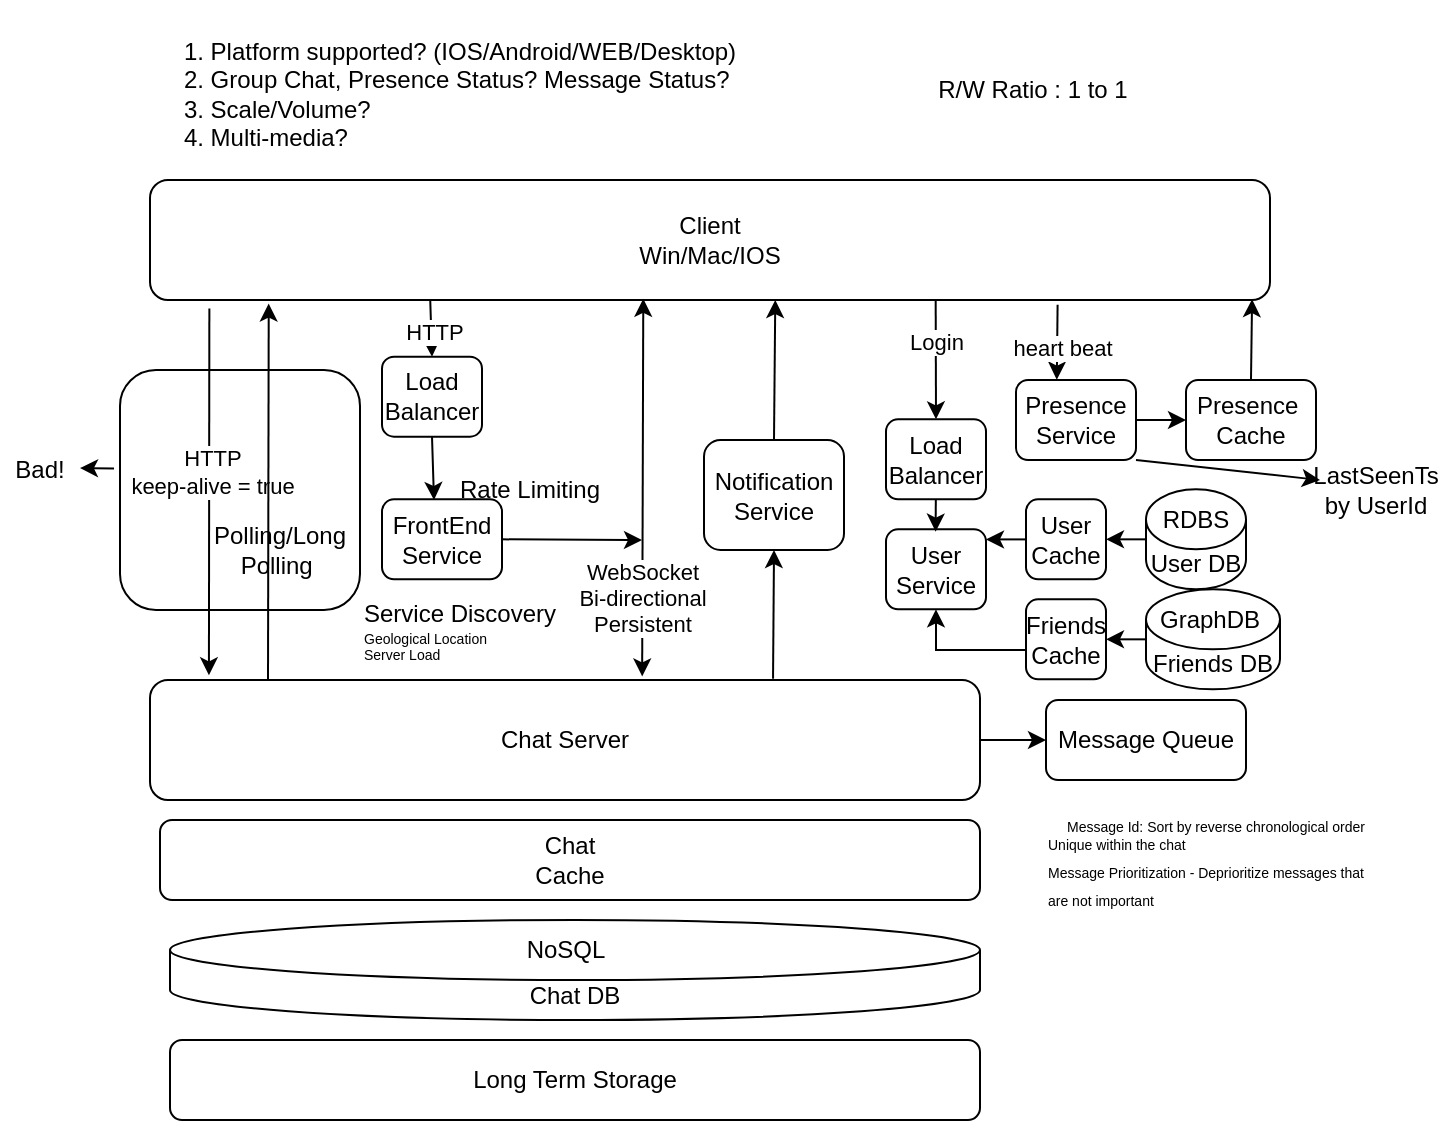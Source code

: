 <mxfile version="21.6.5" type="github">
  <diagram name="Page-1" id="x75RozoV3CZuHT7u76bP">
    <mxGraphModel dx="1295" dy="478" grid="1" gridSize="10" guides="1" tooltips="1" connect="1" arrows="1" fold="1" page="1" pageScale="1" pageWidth="850" pageHeight="1100" math="0" shadow="0">
      <root>
        <mxCell id="0" />
        <mxCell id="1" parent="0" />
        <mxCell id="XsTprEz2VQx7mzp5gVJZ-25" value="" style="rounded=1;whiteSpace=wrap;html=1;" parent="1" vertex="1">
          <mxGeometry x="130" y="235" width="120" height="120" as="geometry" />
        </mxCell>
        <mxCell id="XsTprEz2VQx7mzp5gVJZ-2" value="Client&lt;br&gt;Win/Mac/IOS" style="rounded=1;whiteSpace=wrap;html=1;" parent="1" vertex="1">
          <mxGeometry x="145" y="140" width="560" height="60" as="geometry" />
        </mxCell>
        <mxCell id="XsTprEz2VQx7mzp5gVJZ-4" value="Chat Server" style="rounded=1;whiteSpace=wrap;html=1;" parent="1" vertex="1">
          <mxGeometry x="145" y="390" width="415" height="60" as="geometry" />
        </mxCell>
        <mxCell id="XsTprEz2VQx7mzp5gVJZ-5" value="" style="endArrow=classic;html=1;rounded=0;exitX=0.053;exitY=1.07;exitDx=0;exitDy=0;exitPerimeter=0;entryX=0.071;entryY=-0.039;entryDx=0;entryDy=0;entryPerimeter=0;" parent="1" source="XsTprEz2VQx7mzp5gVJZ-2" target="XsTprEz2VQx7mzp5gVJZ-4" edge="1">
          <mxGeometry width="50" height="50" relative="1" as="geometry">
            <mxPoint x="360" y="310" as="sourcePoint" />
            <mxPoint x="410" y="260" as="targetPoint" />
          </mxGeometry>
        </mxCell>
        <mxCell id="XsTprEz2VQx7mzp5gVJZ-6" value="HTTP&lt;br&gt;keep-alive = true" style="edgeLabel;html=1;align=center;verticalAlign=middle;resizable=0;points=[];" parent="XsTprEz2VQx7mzp5gVJZ-5" vertex="1" connectable="0">
          <mxGeometry x="-0.105" y="1" relative="1" as="geometry">
            <mxPoint as="offset" />
          </mxGeometry>
        </mxCell>
        <mxCell id="XsTprEz2VQx7mzp5gVJZ-7" value="" style="endArrow=classic;html=1;rounded=0;entryX=0.206;entryY=1.03;entryDx=0;entryDy=0;entryPerimeter=0;" parent="1" edge="1">
          <mxGeometry width="50" height="50" relative="1" as="geometry">
            <mxPoint x="204" y="390" as="sourcePoint" />
            <mxPoint x="204.36" y="201.8" as="targetPoint" />
          </mxGeometry>
        </mxCell>
        <mxCell id="XsTprEz2VQx7mzp5gVJZ-10" value="Polling/Long Polling&amp;nbsp;" style="text;html=1;strokeColor=none;fillColor=none;align=center;verticalAlign=middle;whiteSpace=wrap;rounded=0;" parent="1" vertex="1">
          <mxGeometry x="180" y="309.67" width="60" height="30" as="geometry" />
        </mxCell>
        <mxCell id="XsTprEz2VQx7mzp5gVJZ-11" value="" style="endArrow=classic;startArrow=classic;html=1;rounded=0;entryX=0.569;entryY=0.99;entryDx=0;entryDy=0;entryPerimeter=0;exitX=0.568;exitY=-0.03;exitDx=0;exitDy=0;exitPerimeter=0;" parent="1" edge="1">
          <mxGeometry width="50" height="50" relative="1" as="geometry">
            <mxPoint x="391.08" y="388.2" as="sourcePoint" />
            <mxPoint x="391.64" y="199.4" as="targetPoint" />
          </mxGeometry>
        </mxCell>
        <mxCell id="XsTprEz2VQx7mzp5gVJZ-12" value="WebSocket&lt;br&gt;Bi-directional&lt;br&gt;Persistent" style="edgeLabel;html=1;align=center;verticalAlign=middle;resizable=0;points=[];" parent="XsTprEz2VQx7mzp5gVJZ-11" vertex="1" connectable="0">
          <mxGeometry x="-0.016" y="1" relative="1" as="geometry">
            <mxPoint y="54" as="offset" />
          </mxGeometry>
        </mxCell>
        <mxCell id="XsTprEz2VQx7mzp5gVJZ-14" value="Chat DB" style="shape=cylinder3;whiteSpace=wrap;html=1;boundedLbl=1;backgroundOutline=1;size=15;" parent="1" vertex="1">
          <mxGeometry x="155" y="510" width="405" height="50" as="geometry" />
        </mxCell>
        <mxCell id="XsTprEz2VQx7mzp5gVJZ-16" value="Chat&lt;br&gt;Cache" style="rounded=1;whiteSpace=wrap;html=1;" parent="1" vertex="1">
          <mxGeometry x="150" y="460" width="410" height="40" as="geometry" />
        </mxCell>
        <mxCell id="XsTprEz2VQx7mzp5gVJZ-17" value="User Service" style="rounded=1;whiteSpace=wrap;html=1;" parent="1" vertex="1">
          <mxGeometry x="513" y="314.67" width="50" height="40" as="geometry" />
        </mxCell>
        <mxCell id="XsTprEz2VQx7mzp5gVJZ-20" value="Load Balancer" style="rounded=1;whiteSpace=wrap;html=1;" parent="1" vertex="1">
          <mxGeometry x="513" y="259.67" width="50" height="40" as="geometry" />
        </mxCell>
        <mxCell id="XsTprEz2VQx7mzp5gVJZ-22" value="" style="endArrow=classic;html=1;rounded=0;entryX=0.5;entryY=0;entryDx=0;entryDy=0;exitX=0.964;exitY=1.011;exitDx=0;exitDy=0;exitPerimeter=0;" parent="1" target="XsTprEz2VQx7mzp5gVJZ-20" edge="1">
          <mxGeometry width="50" height="50" relative="1" as="geometry">
            <mxPoint x="537.84" y="200.33" as="sourcePoint" />
            <mxPoint x="693" y="199.67" as="targetPoint" />
          </mxGeometry>
        </mxCell>
        <mxCell id="XsTprEz2VQx7mzp5gVJZ-69" value="Login" style="edgeLabel;html=1;align=center;verticalAlign=middle;resizable=0;points=[];" parent="XsTprEz2VQx7mzp5gVJZ-22" vertex="1" connectable="0">
          <mxGeometry x="-0.315" relative="1" as="geometry">
            <mxPoint as="offset" />
          </mxGeometry>
        </mxCell>
        <mxCell id="XsTprEz2VQx7mzp5gVJZ-23" value="" style="endArrow=classic;html=1;rounded=0;entryX=0.496;entryY=0.029;entryDx=0;entryDy=0;exitX=0.964;exitY=1.011;exitDx=0;exitDy=0;exitPerimeter=0;entryPerimeter=0;" parent="1" target="XsTprEz2VQx7mzp5gVJZ-17" edge="1">
          <mxGeometry width="50" height="50" relative="1" as="geometry">
            <mxPoint x="537.92" y="299.67" as="sourcePoint" />
            <mxPoint x="537.92" y="318.67" as="targetPoint" />
          </mxGeometry>
        </mxCell>
        <mxCell id="XsTprEz2VQx7mzp5gVJZ-26" value="" style="endArrow=classic;html=1;rounded=0;exitX=-0.025;exitY=0.41;exitDx=0;exitDy=0;exitPerimeter=0;" parent="1" source="XsTprEz2VQx7mzp5gVJZ-25" edge="1">
          <mxGeometry width="50" height="50" relative="1" as="geometry">
            <mxPoint x="10" y="180" as="sourcePoint" />
            <mxPoint x="110" y="284" as="targetPoint" />
          </mxGeometry>
        </mxCell>
        <mxCell id="XsTprEz2VQx7mzp5gVJZ-27" value="Bad!" style="text;html=1;strokeColor=none;fillColor=none;align=center;verticalAlign=middle;whiteSpace=wrap;rounded=0;" parent="1" vertex="1">
          <mxGeometry x="70" y="270" width="40" height="30" as="geometry" />
        </mxCell>
        <mxCell id="XsTprEz2VQx7mzp5gVJZ-28" value="" style="endArrow=classic;html=1;rounded=0;exitX=0.427;exitY=1.028;exitDx=0;exitDy=0;exitPerimeter=0;entryX=0.5;entryY=0;entryDx=0;entryDy=0;" parent="1" target="XsTprEz2VQx7mzp5gVJZ-32" edge="1">
          <mxGeometry width="50" height="50" relative="1" as="geometry">
            <mxPoint x="285.12" y="200.0" as="sourcePoint" />
            <mxPoint x="289" y="258.32" as="targetPoint" />
          </mxGeometry>
        </mxCell>
        <mxCell id="XsTprEz2VQx7mzp5gVJZ-29" value="HTTP" style="edgeLabel;html=1;align=center;verticalAlign=middle;resizable=0;points=[];" parent="XsTprEz2VQx7mzp5gVJZ-28" vertex="1" connectable="0">
          <mxGeometry x="-0.107" y="-1" relative="1" as="geometry">
            <mxPoint x="2" y="3" as="offset" />
          </mxGeometry>
        </mxCell>
        <mxCell id="XsTprEz2VQx7mzp5gVJZ-30" value="" style="endArrow=classic;html=1;rounded=0;exitX=1;exitY=0.5;exitDx=0;exitDy=0;" parent="1" source="XsTprEz2VQx7mzp5gVJZ-55" edge="1">
          <mxGeometry width="50" height="50" relative="1" as="geometry">
            <mxPoint x="311" y="322" as="sourcePoint" />
            <mxPoint x="391" y="320" as="targetPoint" />
          </mxGeometry>
        </mxCell>
        <mxCell id="XsTprEz2VQx7mzp5gVJZ-32" value="Load Balancer" style="rounded=1;whiteSpace=wrap;html=1;" parent="1" vertex="1">
          <mxGeometry x="261" y="228.32" width="50" height="40" as="geometry" />
        </mxCell>
        <mxCell id="XsTprEz2VQx7mzp5gVJZ-33" value="" style="endArrow=classic;html=1;rounded=0;exitX=0.5;exitY=1;exitDx=0;exitDy=0;" parent="1" source="XsTprEz2VQx7mzp5gVJZ-32" edge="1">
          <mxGeometry width="50" height="50" relative="1" as="geometry">
            <mxPoint x="289.78" y="303.32" as="sourcePoint" />
            <mxPoint x="287" y="300" as="targetPoint" />
          </mxGeometry>
        </mxCell>
        <mxCell id="XsTprEz2VQx7mzp5gVJZ-37" value="Notification Service" style="rounded=1;whiteSpace=wrap;html=1;" parent="1" vertex="1">
          <mxGeometry x="422" y="270" width="70" height="55" as="geometry" />
        </mxCell>
        <mxCell id="XsTprEz2VQx7mzp5gVJZ-38" value="" style="endArrow=classic;html=1;rounded=0;entryX=0.5;entryY=1;entryDx=0;entryDy=0;exitX=0.767;exitY=-0.01;exitDx=0;exitDy=0;exitPerimeter=0;" parent="1" target="XsTprEz2VQx7mzp5gVJZ-37" edge="1">
          <mxGeometry width="50" height="50" relative="1" as="geometry">
            <mxPoint x="456.52" y="389.4" as="sourcePoint" />
            <mxPoint x="-298" y="560" as="targetPoint" />
          </mxGeometry>
        </mxCell>
        <mxCell id="XsTprEz2VQx7mzp5gVJZ-39" value="" style="endArrow=classic;html=1;rounded=0;entryX=0.769;entryY=1;entryDx=0;entryDy=0;exitX=0.5;exitY=0;exitDx=0;exitDy=0;entryPerimeter=0;" parent="1" source="XsTprEz2VQx7mzp5gVJZ-37" edge="1">
          <mxGeometry width="50" height="50" relative="1" as="geometry">
            <mxPoint x="-168" y="410" as="sourcePoint" />
            <mxPoint x="457.64" y="200.0" as="targetPoint" />
          </mxGeometry>
        </mxCell>
        <mxCell id="XsTprEz2VQx7mzp5gVJZ-40" value="User DB" style="shape=cylinder3;whiteSpace=wrap;html=1;boundedLbl=1;backgroundOutline=1;size=15;" parent="1" vertex="1">
          <mxGeometry x="643" y="294.67" width="50" height="50" as="geometry" />
        </mxCell>
        <mxCell id="XsTprEz2VQx7mzp5gVJZ-41" style="edgeStyle=orthogonalEdgeStyle;rounded=0;orthogonalLoop=1;jettySize=auto;html=1;entryX=1;entryY=0.5;entryDx=0;entryDy=0;" parent="1" source="XsTprEz2VQx7mzp5gVJZ-42" edge="1">
          <mxGeometry relative="1" as="geometry">
            <mxPoint x="563" y="319.67" as="targetPoint" />
          </mxGeometry>
        </mxCell>
        <mxCell id="XsTprEz2VQx7mzp5gVJZ-42" value="User&lt;br&gt;Cache" style="rounded=1;whiteSpace=wrap;html=1;" parent="1" vertex="1">
          <mxGeometry x="583" y="299.67" width="40" height="40" as="geometry" />
        </mxCell>
        <mxCell id="XsTprEz2VQx7mzp5gVJZ-43" value="" style="endArrow=classic;html=1;rounded=0;entryX=1;entryY=0.5;entryDx=0;entryDy=0;exitX=0;exitY=0.5;exitDx=0;exitDy=0;exitPerimeter=0;" parent="1" source="XsTprEz2VQx7mzp5gVJZ-40" target="XsTprEz2VQx7mzp5gVJZ-42" edge="1">
          <mxGeometry width="50" height="50" relative="1" as="geometry">
            <mxPoint x="523" y="559.67" as="sourcePoint" />
            <mxPoint x="573" y="509.67" as="targetPoint" />
          </mxGeometry>
        </mxCell>
        <mxCell id="XsTprEz2VQx7mzp5gVJZ-45" value="Presence Service" style="rounded=1;whiteSpace=wrap;html=1;" parent="1" vertex="1">
          <mxGeometry x="578" y="240" width="60" height="40" as="geometry" />
        </mxCell>
        <mxCell id="XsTprEz2VQx7mzp5gVJZ-47" value="" style="endArrow=classic;html=1;rounded=0;exitX=0.93;exitY=1.039;exitDx=0;exitDy=0;exitPerimeter=0;entryX=0.34;entryY=-0.004;entryDx=0;entryDy=0;entryPerimeter=0;" parent="1" target="XsTprEz2VQx7mzp5gVJZ-45" edge="1">
          <mxGeometry width="50" height="50" relative="1" as="geometry">
            <mxPoint x="598.8" y="202.34" as="sourcePoint" />
            <mxPoint x="713" y="230" as="targetPoint" />
          </mxGeometry>
        </mxCell>
        <mxCell id="XsTprEz2VQx7mzp5gVJZ-48" value="heart beat" style="edgeLabel;html=1;align=center;verticalAlign=middle;resizable=0;points=[];" parent="XsTprEz2VQx7mzp5gVJZ-47" vertex="1" connectable="0">
          <mxGeometry x="0.13" y="2" relative="1" as="geometry">
            <mxPoint as="offset" />
          </mxGeometry>
        </mxCell>
        <mxCell id="XsTprEz2VQx7mzp5gVJZ-51" value="Presence&amp;nbsp;&lt;br&gt;Cache" style="rounded=1;whiteSpace=wrap;html=1;" parent="1" vertex="1">
          <mxGeometry x="663" y="240" width="65" height="40" as="geometry" />
        </mxCell>
        <mxCell id="XsTprEz2VQx7mzp5gVJZ-52" value="" style="endArrow=classic;html=1;rounded=0;exitX=1;exitY=0.5;exitDx=0;exitDy=0;" parent="1" source="XsTprEz2VQx7mzp5gVJZ-45" edge="1">
          <mxGeometry width="50" height="50" relative="1" as="geometry">
            <mxPoint x="833" y="330" as="sourcePoint" />
            <mxPoint x="663" y="260" as="targetPoint" />
          </mxGeometry>
        </mxCell>
        <mxCell id="XsTprEz2VQx7mzp5gVJZ-53" value="Message Queue" style="rounded=1;whiteSpace=wrap;html=1;" parent="1" vertex="1">
          <mxGeometry x="593" y="400" width="100" height="40" as="geometry" />
        </mxCell>
        <mxCell id="XsTprEz2VQx7mzp5gVJZ-55" value="FrontEnd&lt;br&gt;Service" style="rounded=1;whiteSpace=wrap;html=1;" parent="1" vertex="1">
          <mxGeometry x="261" y="299.67" width="60" height="40" as="geometry" />
        </mxCell>
        <mxCell id="XsTprEz2VQx7mzp5gVJZ-56" value="" style="endArrow=classic;html=1;rounded=0;exitX=0.5;exitY=0;exitDx=0;exitDy=0;entryX=0.984;entryY=0.993;entryDx=0;entryDy=0;entryPerimeter=0;" parent="1" source="XsTprEz2VQx7mzp5gVJZ-51" target="XsTprEz2VQx7mzp5gVJZ-2" edge="1">
          <mxGeometry width="50" height="50" relative="1" as="geometry">
            <mxPoint x="780" y="260" as="sourcePoint" />
            <mxPoint x="830" y="210" as="targetPoint" />
          </mxGeometry>
        </mxCell>
        <mxCell id="XsTprEz2VQx7mzp5gVJZ-59" value="&lt;font style=&quot;text-align: left; border-color: var(--border-color); font-size: 7px;&quot;&gt;Message Id:&amp;nbsp;&lt;/font&gt;&lt;span style=&quot;font-size: 7px;&quot;&gt;Sort by reverse chronological order&lt;/span&gt;&lt;br&gt;&lt;div style=&quot;font-size: 7px; text-align: left;&quot;&gt;&lt;span style=&quot;background-color: initial;&quot;&gt;Unique within the chat&lt;/span&gt;&lt;/div&gt;&lt;div style=&quot;text-align: left;&quot;&gt;&lt;span style=&quot;font-size: 7px; background-color: initial;&quot;&gt;Message&amp;nbsp;&lt;/span&gt;&lt;span style=&quot;background-color: initial;&quot;&gt;&lt;span style=&quot;font-size: 7px;&quot;&gt;Prioritization - Deprioritize&amp;nbsp;messages that are not important&lt;/span&gt;&lt;/span&gt;&lt;/div&gt;" style="text;html=1;strokeColor=none;fillColor=none;align=center;verticalAlign=middle;whiteSpace=wrap;rounded=0;" parent="1" vertex="1">
          <mxGeometry x="593" y="455" width="170" height="50" as="geometry" />
        </mxCell>
        <mxCell id="XsTprEz2VQx7mzp5gVJZ-62" value="Long Term Storage" style="rounded=1;whiteSpace=wrap;html=1;" parent="1" vertex="1">
          <mxGeometry x="155" y="570" width="405" height="40" as="geometry" />
        </mxCell>
        <mxCell id="XsTprEz2VQx7mzp5gVJZ-65" value="Rate Limiting" style="text;html=1;strokeColor=none;fillColor=none;align=center;verticalAlign=middle;whiteSpace=wrap;rounded=0;" parent="1" vertex="1">
          <mxGeometry x="290" y="284.83" width="90" height="20.33" as="geometry" />
        </mxCell>
        <mxCell id="XsTprEz2VQx7mzp5gVJZ-67" value="Service Discovery&lt;div style=&quot;line-height: 50%;&quot;&gt;&lt;span style=&quot;background-color: initial; font-size: 7px;&quot;&gt;Geological Location&lt;/span&gt;&lt;/div&gt;&lt;div style=&quot;line-height: 50%;&quot;&gt;&lt;span style=&quot;font-size: 7px;&quot;&gt;Server Load&lt;/span&gt;&lt;/div&gt;" style="text;html=1;strokeColor=none;fillColor=none;align=left;verticalAlign=middle;whiteSpace=wrap;rounded=0;" parent="1" vertex="1">
          <mxGeometry x="250" y="350" width="101" height="30" as="geometry" />
        </mxCell>
        <mxCell id="XsTprEz2VQx7mzp5gVJZ-70" value="&lt;br&gt;1. Platform supported? (IOS/Android/WEB/Desktop)&lt;br&gt;&lt;div style=&quot;text-align: left;&quot;&gt;&lt;span style=&quot;background-color: initial;&quot;&gt;2. Group Chat, Presence Status? Message Status?&lt;/span&gt;&lt;/div&gt;&lt;div style=&quot;text-align: left;&quot;&gt;&lt;span style=&quot;background-color: initial;&quot;&gt;3. Scale/Volume?&lt;/span&gt;&lt;/div&gt;&lt;div style=&quot;text-align: left;&quot;&gt;&lt;span style=&quot;background-color: initial;&quot;&gt;4. Multi-media?&lt;/span&gt;&lt;/div&gt;" style="text;html=1;strokeColor=none;fillColor=none;align=center;verticalAlign=middle;whiteSpace=wrap;rounded=0;" parent="1" vertex="1">
          <mxGeometry x="120" y="50" width="360" height="80" as="geometry" />
        </mxCell>
        <mxCell id="XsTprEz2VQx7mzp5gVJZ-72" value="" style="endArrow=classic;html=1;rounded=0;exitX=1;exitY=0.5;exitDx=0;exitDy=0;entryX=0;entryY=0.5;entryDx=0;entryDy=0;" parent="1" source="XsTprEz2VQx7mzp5gVJZ-4" target="XsTprEz2VQx7mzp5gVJZ-53" edge="1">
          <mxGeometry width="50" height="50" relative="1" as="geometry">
            <mxPoint x="620" y="420" as="sourcePoint" />
            <mxPoint x="670" y="370" as="targetPoint" />
          </mxGeometry>
        </mxCell>
        <mxCell id="XsTprEz2VQx7mzp5gVJZ-80" value="Friends DB" style="shape=cylinder3;whiteSpace=wrap;html=1;boundedLbl=1;backgroundOutline=1;size=15;" parent="1" vertex="1">
          <mxGeometry x="643" y="344.67" width="67" height="50" as="geometry" />
        </mxCell>
        <mxCell id="XsTprEz2VQx7mzp5gVJZ-81" style="edgeStyle=orthogonalEdgeStyle;rounded=0;orthogonalLoop=1;jettySize=auto;html=1;entryX=0.5;entryY=1;entryDx=0;entryDy=0;" parent="1" source="XsTprEz2VQx7mzp5gVJZ-82" target="XsTprEz2VQx7mzp5gVJZ-17" edge="1">
          <mxGeometry relative="1" as="geometry">
            <mxPoint x="563" y="369.67" as="targetPoint" />
            <Array as="points">
              <mxPoint x="538" y="375" />
            </Array>
          </mxGeometry>
        </mxCell>
        <mxCell id="XsTprEz2VQx7mzp5gVJZ-82" value="Friends Cache" style="rounded=1;whiteSpace=wrap;html=1;" parent="1" vertex="1">
          <mxGeometry x="583" y="349.67" width="40" height="40" as="geometry" />
        </mxCell>
        <mxCell id="XsTprEz2VQx7mzp5gVJZ-83" value="" style="endArrow=classic;html=1;rounded=0;entryX=1;entryY=0.5;entryDx=0;entryDy=0;exitX=0;exitY=0.5;exitDx=0;exitDy=0;exitPerimeter=0;" parent="1" source="XsTprEz2VQx7mzp5gVJZ-80" target="XsTprEz2VQx7mzp5gVJZ-82" edge="1">
          <mxGeometry width="50" height="50" relative="1" as="geometry">
            <mxPoint x="523" y="609.67" as="sourcePoint" />
            <mxPoint x="573" y="559.67" as="targetPoint" />
          </mxGeometry>
        </mxCell>
        <mxCell id="XsTprEz2VQx7mzp5gVJZ-84" value="GraphDB" style="text;html=1;strokeColor=none;fillColor=none;align=center;verticalAlign=middle;whiteSpace=wrap;rounded=0;" parent="1" vertex="1">
          <mxGeometry x="645" y="345" width="60" height="30" as="geometry" />
        </mxCell>
        <mxCell id="XsTprEz2VQx7mzp5gVJZ-85" value="RDBS" style="text;html=1;strokeColor=none;fillColor=none;align=center;verticalAlign=middle;whiteSpace=wrap;rounded=0;" parent="1" vertex="1">
          <mxGeometry x="638" y="295" width="60" height="30" as="geometry" />
        </mxCell>
        <mxCell id="XsTprEz2VQx7mzp5gVJZ-86" value="NoSQL" style="text;html=1;strokeColor=none;fillColor=none;align=center;verticalAlign=middle;whiteSpace=wrap;rounded=0;" parent="1" vertex="1">
          <mxGeometry x="323" y="510" width="60" height="30" as="geometry" />
        </mxCell>
        <mxCell id="XsTprEz2VQx7mzp5gVJZ-87" value="R/W Ratio : 1 to 1" style="text;html=1;strokeColor=none;fillColor=none;align=center;verticalAlign=middle;whiteSpace=wrap;rounded=0;" parent="1" vertex="1">
          <mxGeometry x="523" y="80" width="127" height="30" as="geometry" />
        </mxCell>
        <mxCell id="LAH6ypRobO4UC6UzMiDk-2" value="" style="endArrow=classic;html=1;rounded=0;exitX=1;exitY=1;exitDx=0;exitDy=0;" edge="1" parent="1" source="XsTprEz2VQx7mzp5gVJZ-45">
          <mxGeometry width="50" height="50" relative="1" as="geometry">
            <mxPoint x="780" y="300" as="sourcePoint" />
            <mxPoint x="730" y="290" as="targetPoint" />
          </mxGeometry>
        </mxCell>
        <mxCell id="LAH6ypRobO4UC6UzMiDk-3" value="LastSeenTs by UserId" style="text;html=1;strokeColor=none;fillColor=none;align=center;verticalAlign=middle;whiteSpace=wrap;rounded=0;" vertex="1" parent="1">
          <mxGeometry x="728" y="280" width="60" height="30" as="geometry" />
        </mxCell>
      </root>
    </mxGraphModel>
  </diagram>
</mxfile>
